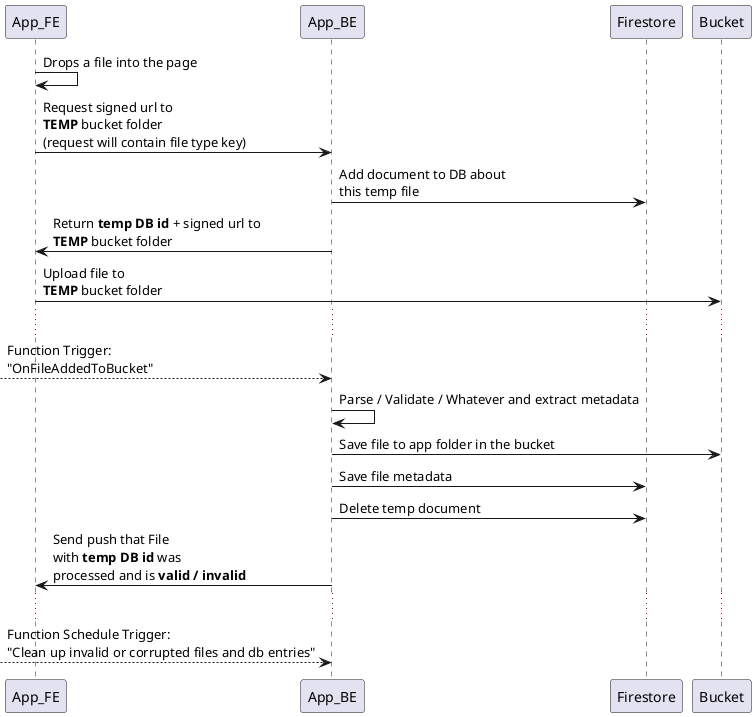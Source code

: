@startuml
participant App_FE
participant App_BE
participant Firestore as DB
participant Bucket


App_FE->App_FE: Drops a file into the page
App_FE -> App_BE: Request signed url to \n<b>TEMP</b> bucket folder\n(request will contain file type key)
App_BE -> DB: Add document to DB about\nthis temp file
App_BE -> App_FE: Return <b>temp DB id</b> + signed url to\n<b>TEMP</b> bucket folder
App_FE -> Bucket: Upload file to\n<b>TEMP</b> bucket folder
...
--> App_BE: Function Trigger:\n"OnFileAddedToBucket"

App_BE -> App_BE: Parse / Validate / Whatever and extract metadata
App_BE -> Bucket: Save file to app folder in the bucket
App_BE -> DB: Save file metadata
App_BE -> DB: Delete temp document
App_BE -> App_FE: Send push that File\nwith <b>temp DB id</b> was\nprocessed and is <b>valid / invalid</b>

...
--> App_BE: Function Schedule Trigger:\n"Clean up invalid or corrupted files and db entries"
@enduml